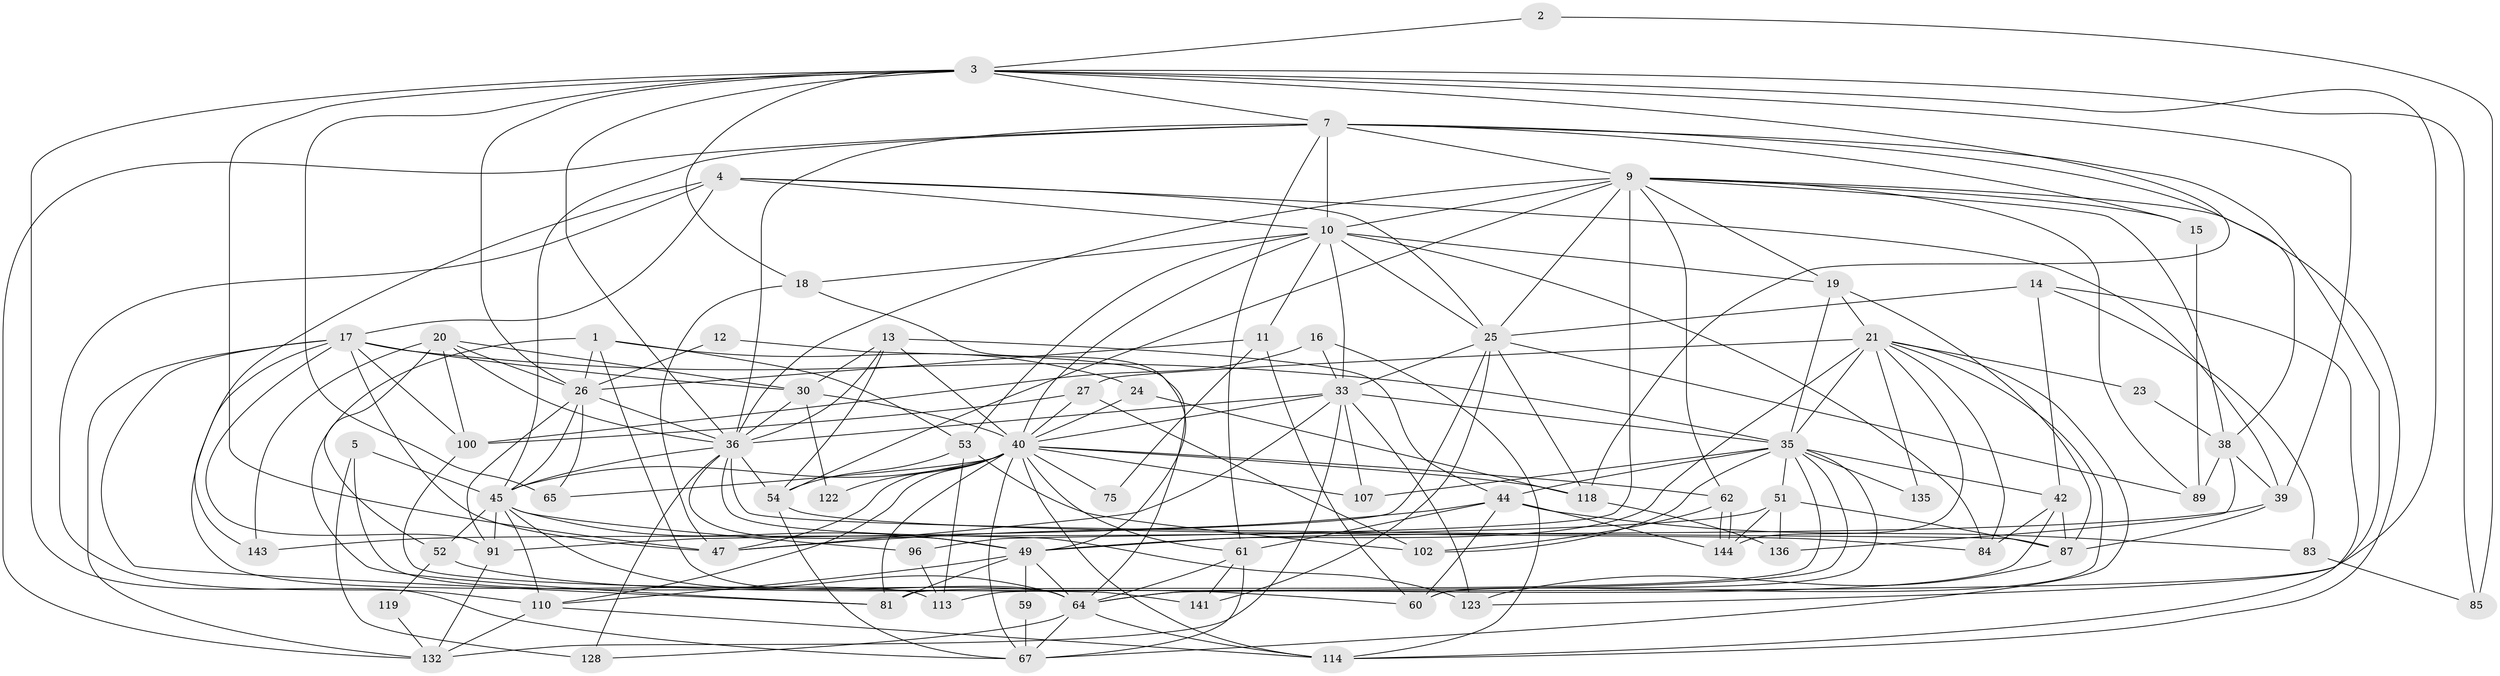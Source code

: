 // original degree distribution, {3: 0.273972602739726, 2: 0.13013698630136986, 4: 0.2671232876712329, 6: 0.10273972602739725, 5: 0.1780821917808219, 8: 0.00684931506849315, 7: 0.0410958904109589}
// Generated by graph-tools (version 1.1) at 2025/15/03/09/25 04:15:07]
// undirected, 73 vertices, 207 edges
graph export_dot {
graph [start="1"]
  node [color=gray90,style=filled];
  1 [super="+106+116"];
  2;
  3 [super="+6+32+133"];
  4 [super="+76"];
  5;
  7 [super="+22+29"];
  9 [super="+34+138"];
  10 [super="+55+109"];
  11;
  12;
  13 [super="+31"];
  14 [super="+56"];
  15;
  16 [super="+93"];
  17 [super="+78+50"];
  18;
  19 [super="+70"];
  20;
  21 [super="+48+126"];
  23;
  24 [super="+28"];
  25 [super="+46+63"];
  26 [super="+43+111+94"];
  27 [super="+131"];
  30;
  33 [super="+66"];
  35 [super="+146+108+41"];
  36 [super="+57"];
  38 [super="+142"];
  39 [super="+73"];
  40 [super="+72+68+88"];
  42 [super="+74"];
  44 [super="+69+104"];
  45 [super="+112+98"];
  47 [super="+92"];
  49 [super="+58"];
  51;
  52;
  53;
  54 [super="+129"];
  59;
  60;
  61;
  62;
  64 [super="+134+115"];
  65;
  67 [super="+105"];
  75;
  81 [super="+99"];
  83;
  84;
  85;
  87 [super="+90"];
  89;
  91;
  96;
  100 [super="+127"];
  102;
  107;
  110 [super="+120"];
  113;
  114;
  118 [super="+124"];
  119 [super="+125"];
  122;
  123 [super="+137"];
  128;
  132;
  135;
  136;
  141;
  143;
  144;
  1 -- 64;
  1 -- 24;
  1 -- 26 [weight=2];
  1 -- 53;
  1 -- 81;
  2 -- 85;
  2 -- 3;
  3 -- 65;
  3 -- 18;
  3 -- 47;
  3 -- 85;
  3 -- 118;
  3 -- 26;
  3 -- 64;
  3 -- 67;
  3 -- 36;
  3 -- 39;
  3 -- 7;
  4 -- 143;
  4 -- 10;
  4 -- 39;
  4 -- 17;
  4 -- 110;
  4 -- 25;
  5 -- 128;
  5 -- 45;
  5 -- 64;
  7 -- 38 [weight=2];
  7 -- 45;
  7 -- 15;
  7 -- 36;
  7 -- 132;
  7 -- 9;
  7 -- 10;
  7 -- 123;
  7 -- 61;
  9 -- 62;
  9 -- 96;
  9 -- 10;
  9 -- 15;
  9 -- 114;
  9 -- 54;
  9 -- 89;
  9 -- 38;
  9 -- 19;
  9 -- 25;
  9 -- 36 [weight=2];
  10 -- 33;
  10 -- 53;
  10 -- 11;
  10 -- 18;
  10 -- 84;
  10 -- 40;
  10 -- 25;
  10 -- 19;
  11 -- 60;
  11 -- 75;
  11 -- 26;
  12 -- 26;
  12 -- 64;
  13 -- 44;
  13 -- 30;
  13 -- 40;
  13 -- 36;
  13 -- 54;
  14 -- 114;
  14 -- 25;
  14 -- 83;
  14 -- 42;
  15 -- 89;
  16 -- 114;
  16 -- 33;
  16 -- 100;
  17 -- 132;
  17 -- 81;
  17 -- 91;
  17 -- 113;
  17 -- 30;
  17 -- 47;
  17 -- 100;
  17 -- 35;
  18 -- 49;
  18 -- 47;
  19 -- 87;
  19 -- 21 [weight=2];
  19 -- 35;
  20 -- 30;
  20 -- 52;
  20 -- 100;
  20 -- 143;
  20 -- 26;
  20 -- 36;
  21 -- 144;
  21 -- 23;
  21 -- 49;
  21 -- 67;
  21 -- 84;
  21 -- 27;
  21 -- 135;
  21 -- 60;
  21 -- 35;
  23 -- 38;
  24 -- 118;
  24 -- 40;
  25 -- 33;
  25 -- 91;
  25 -- 89;
  25 -- 118;
  25 -- 141;
  26 -- 65 [weight=2];
  26 -- 91;
  26 -- 45;
  26 -- 36;
  27 -- 102;
  27 -- 40;
  27 -- 100;
  30 -- 122;
  30 -- 40;
  30 -- 36;
  33 -- 36;
  33 -- 107;
  33 -- 132;
  33 -- 40;
  33 -- 123;
  33 -- 47;
  33 -- 35;
  35 -- 102;
  35 -- 113;
  35 -- 135;
  35 -- 44;
  35 -- 81;
  35 -- 107;
  35 -- 51;
  35 -- 42;
  35 -- 60;
  36 -- 123 [weight=2];
  36 -- 128;
  36 -- 45;
  36 -- 49;
  36 -- 54 [weight=2];
  36 -- 87;
  38 -- 136;
  38 -- 89;
  38 -- 39;
  39 -- 49;
  39 -- 87;
  40 -- 65;
  40 -- 107;
  40 -- 122;
  40 -- 61;
  40 -- 47;
  40 -- 67;
  40 -- 114;
  40 -- 62;
  40 -- 45;
  40 -- 81;
  40 -- 118;
  40 -- 75;
  40 -- 110;
  42 -- 87;
  42 -- 84;
  42 -- 64;
  44 -- 61;
  44 -- 144;
  44 -- 83;
  44 -- 47;
  44 -- 60;
  45 -- 64;
  45 -- 49;
  45 -- 91;
  45 -- 110;
  45 -- 96;
  45 -- 52;
  49 -- 59;
  49 -- 64;
  49 -- 81;
  49 -- 110;
  51 -- 143;
  51 -- 87;
  51 -- 136;
  51 -- 144;
  52 -- 60;
  52 -- 119 [weight=2];
  53 -- 113;
  53 -- 102;
  53 -- 54;
  54 -- 67;
  54 -- 84;
  59 -- 67;
  61 -- 141;
  61 -- 64;
  61 -- 67;
  62 -- 144;
  62 -- 144;
  62 -- 102;
  64 -- 67;
  64 -- 128;
  64 -- 114;
  83 -- 85;
  87 -- 123;
  91 -- 132;
  96 -- 113;
  100 -- 141;
  110 -- 132;
  110 -- 114;
  118 -- 136;
  119 -- 132;
}
